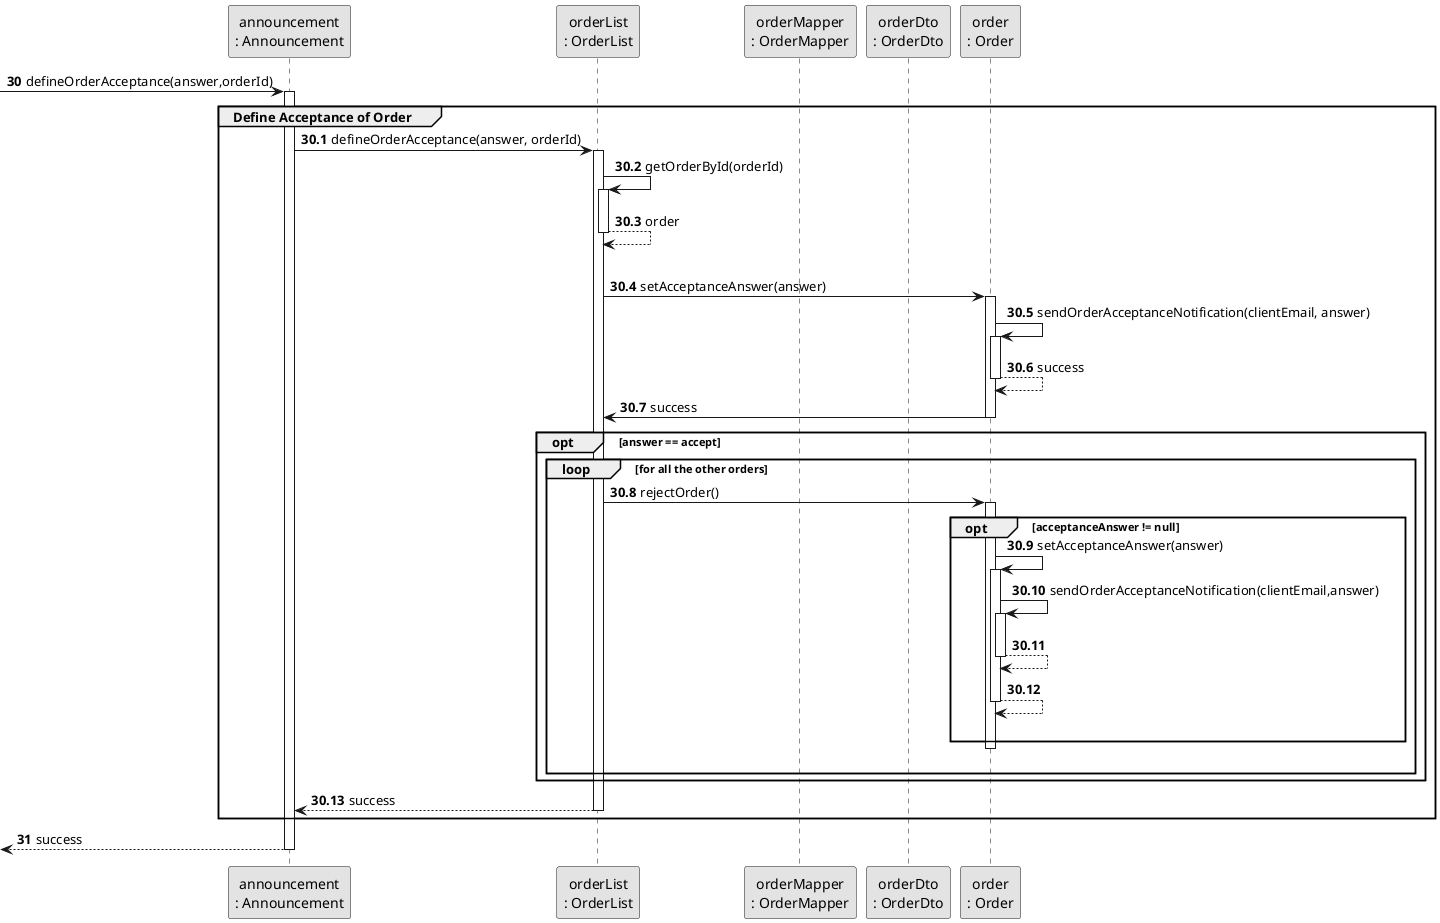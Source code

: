 @startuml
skinparam monochrome true
skinparam packageStyle rectangle
skinparam shadowing false


participant "announcement\n: Announcement" as Announce
participant "orderList\n: OrderList" as OrderList
participant "orderMapper\n: OrderMapper" as OrderMapper
participant "orderDto\n: OrderDto" as OrderDTO
participant "order\n: Order" as Order


autonumber 30
    -> Announce : defineOrderAcceptance(answer,orderId)
    activate Announce

group Define Acceptance of Order
autonumber 30.1

    Announce -> OrderList : defineOrderAcceptance(answer, orderId)
    activate OrderList

    OrderList -> OrderList : getOrderById(orderId)
    activate OrderList

    OrderList --> OrderList : order
    deactivate OrderList
    |||
    OrderList -> Order : setAcceptanceAnswer(answer)
    activate Order

    Order -> Order: sendOrderAcceptanceNotification(clientEmail, answer)
    activate Order
    Order --> Order : success
    deactivate Order
    Order -> OrderList : success
    deactivate Order

       opt answer == accept

            loop for all the other orders

            OrderList -> Order : rejectOrder()
            activate Order

            opt acceptanceAnswer != null
            Order -> Order : setAcceptanceAnswer(answer)
            activate Order

            Order -> Order: sendOrderAcceptanceNotification(clientEmail,answer)
            activate Order
            Order --> Order :
            deactivate Order

            Order --> Order:
            deactivate Order
             |||
            end alt
            deactivate Order
            |||
            end loop

        end alt
    OrderList --> Announce: success
    deactivate OrderList

end group

autonumber 31
    <-- Announce: success
    deactivate Announce




@enduml